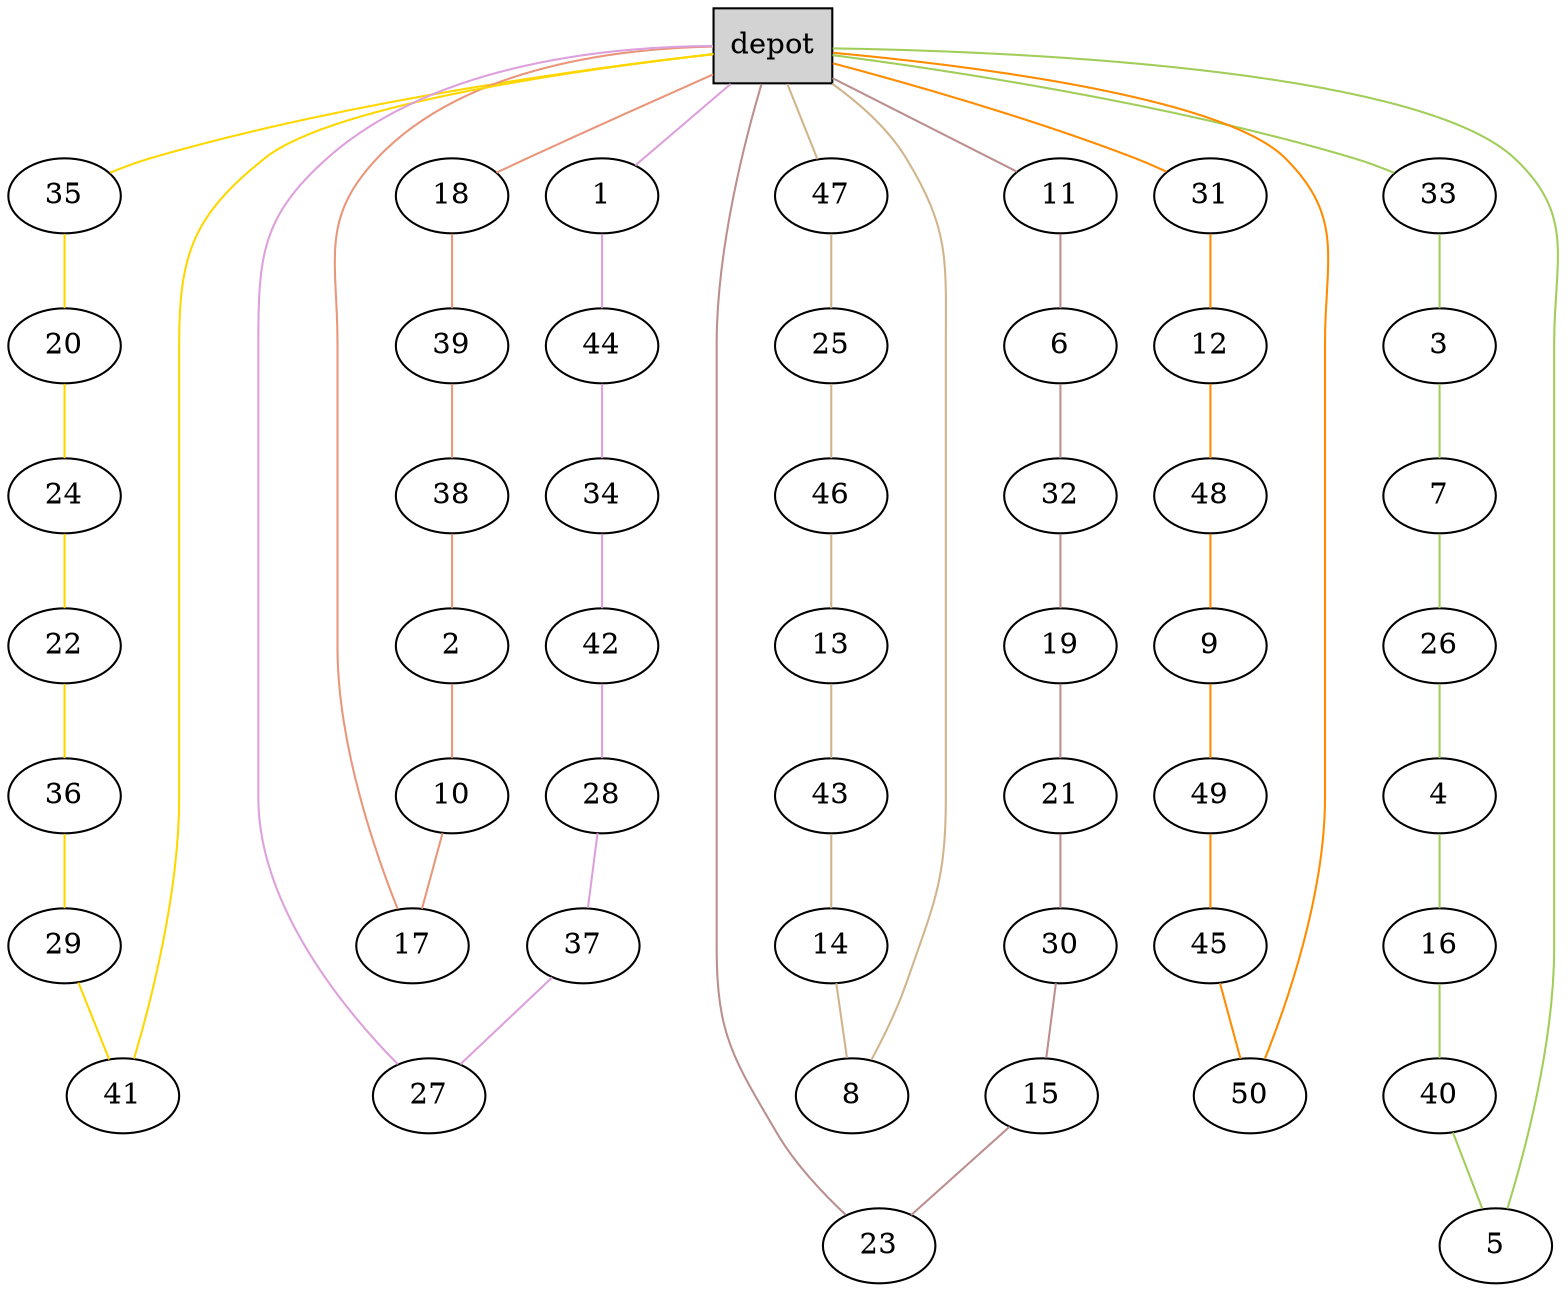 graph G {
  0[shape = box, label = "depot", style = filled ];
  18[shape = ellipse];
  "0"--"18"[color = darksalmon];
  39[shape = ellipse];
  "18"--"39"[color = darksalmon];
  38[shape = ellipse];
  "39"--"38"[color = darksalmon];
  2[shape = ellipse];
  "38"--"2"[color = darksalmon];
  10[shape = ellipse];
  "2"--"10"[color = darksalmon];
  17[shape = ellipse];
  "10"--"17"[color = darksalmon];
  "17"--"0"[color = darksalmon];
  35[shape = ellipse];
  "0"--"35"[color = gold];
  20[shape = ellipse];
  "35"--"20"[color = gold];
  24[shape = ellipse];
  "20"--"24"[color = gold];
  22[shape = ellipse];
  "24"--"22"[color = gold];
  36[shape = ellipse];
  "22"--"36"[color = gold];
  29[shape = ellipse];
  "36"--"29"[color = gold];
  41[shape = ellipse];
  "29"--"41"[color = gold];
  "41"--"0"[color = gold];
  1[shape = ellipse];
  "0"--"1"[color = plum];
  44[shape = ellipse];
  "1"--"44"[color = plum];
  34[shape = ellipse];
  "44"--"34"[color = plum];
  42[shape = ellipse];
  "34"--"42"[color = plum];
  28[shape = ellipse];
  "42"--"28"[color = plum];
  37[shape = ellipse];
  "28"--"37"[color = plum];
  27[shape = ellipse];
  "37"--"27"[color = plum];
  "27"--"0"[color = plum];
  47[shape = ellipse];
  "0"--"47"[color = tan];
  25[shape = ellipse];
  "47"--"25"[color = tan];
  46[shape = ellipse];
  "25"--"46"[color = tan];
  13[shape = ellipse];
  "46"--"13"[color = tan];
  43[shape = ellipse];
  "13"--"43"[color = tan];
  14[shape = ellipse];
  "43"--"14"[color = tan];
  8[shape = ellipse];
  "14"--"8"[color = tan];
  "8"--"0"[color = tan];
  31[shape = ellipse];
  "0"--"31"[color = darkorange];
  12[shape = ellipse];
  "31"--"12"[color = darkorange];
  48[shape = ellipse];
  "12"--"48"[color = darkorange];
  9[shape = ellipse];
  "48"--"9"[color = darkorange];
  49[shape = ellipse];
  "9"--"49"[color = darkorange];
  45[shape = ellipse];
  "49"--"45"[color = darkorange];
  50[shape = ellipse];
  "45"--"50"[color = darkorange];
  "50"--"0"[color = darkorange];
  11[shape = ellipse];
  "0"--"11"[color = rosybrown];
  6[shape = ellipse];
  "11"--"6"[color = rosybrown];
  32[shape = ellipse];
  "6"--"32"[color = rosybrown];
  19[shape = ellipse];
  "32"--"19"[color = rosybrown];
  21[shape = ellipse];
  "19"--"21"[color = rosybrown];
  30[shape = ellipse];
  "21"--"30"[color = rosybrown];
  15[shape = ellipse];
  "30"--"15"[color = rosybrown];
  23[shape = ellipse];
  "15"--"23"[color = rosybrown];
  "23"--"0"[color = rosybrown];
  33[shape = ellipse];
  "0"--"33"[color = darkolivegreen3];
  3[shape = ellipse];
  "33"--"3"[color = darkolivegreen3];
  7[shape = ellipse];
  "3"--"7"[color = darkolivegreen3];
  26[shape = ellipse];
  "7"--"26"[color = darkolivegreen3];
  4[shape = ellipse];
  "26"--"4"[color = darkolivegreen3];
  16[shape = ellipse];
  "4"--"16"[color = darkolivegreen3];
  40[shape = ellipse];
  "16"--"40"[color = darkolivegreen3];
  5[shape = ellipse];
  "40"--"5"[color = darkolivegreen3];
  "5"--"0"[color = darkolivegreen3];
}
